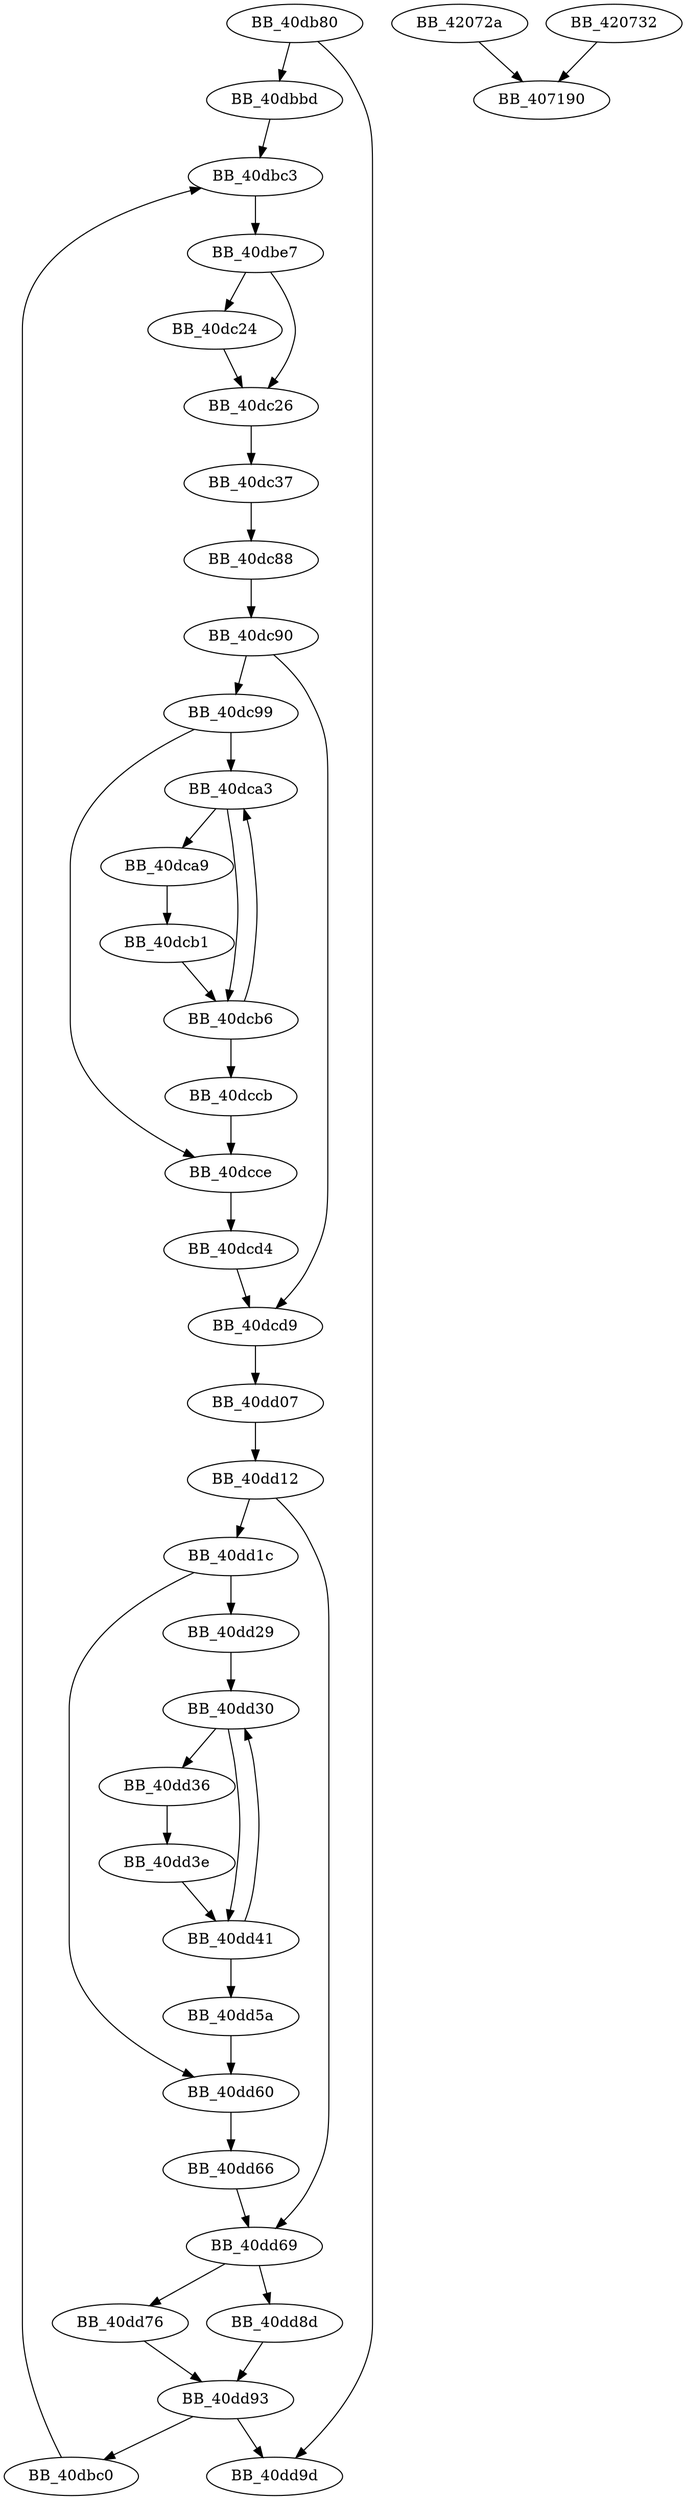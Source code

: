 DiGraph sub_40DB80{
BB_40db80->BB_40dbbd
BB_40db80->BB_40dd9d
BB_40dbbd->BB_40dbc3
BB_40dbc0->BB_40dbc3
BB_40dbc3->BB_40dbe7
BB_40dbe7->BB_40dc24
BB_40dbe7->BB_40dc26
BB_40dc24->BB_40dc26
BB_40dc26->BB_40dc37
BB_40dc37->BB_40dc88
BB_40dc88->BB_40dc90
BB_40dc90->BB_40dc99
BB_40dc90->BB_40dcd9
BB_40dc99->BB_40dca3
BB_40dc99->BB_40dcce
BB_40dca3->BB_40dca9
BB_40dca3->BB_40dcb6
BB_40dca9->BB_40dcb1
BB_40dcb1->BB_40dcb6
BB_40dcb6->BB_40dca3
BB_40dcb6->BB_40dccb
BB_40dccb->BB_40dcce
BB_40dcce->BB_40dcd4
BB_40dcd4->BB_40dcd9
BB_40dcd9->BB_40dd07
BB_40dd07->BB_40dd12
BB_40dd12->BB_40dd1c
BB_40dd12->BB_40dd69
BB_40dd1c->BB_40dd29
BB_40dd1c->BB_40dd60
BB_40dd29->BB_40dd30
BB_40dd30->BB_40dd36
BB_40dd30->BB_40dd41
BB_40dd36->BB_40dd3e
BB_40dd3e->BB_40dd41
BB_40dd41->BB_40dd30
BB_40dd41->BB_40dd5a
BB_40dd5a->BB_40dd60
BB_40dd60->BB_40dd66
BB_40dd66->BB_40dd69
BB_40dd69->BB_40dd76
BB_40dd69->BB_40dd8d
BB_40dd76->BB_40dd93
BB_40dd8d->BB_40dd93
BB_40dd93->BB_40dbc0
BB_40dd93->BB_40dd9d
BB_42072a->BB_407190
BB_420732->BB_407190
}
